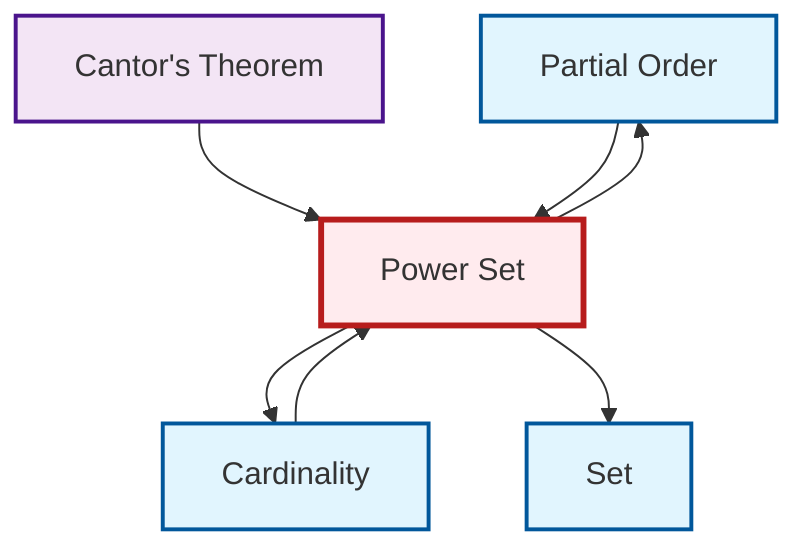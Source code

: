 graph TD
    classDef definition fill:#e1f5fe,stroke:#01579b,stroke-width:2px
    classDef theorem fill:#f3e5f5,stroke:#4a148c,stroke-width:2px
    classDef axiom fill:#fff3e0,stroke:#e65100,stroke-width:2px
    classDef example fill:#e8f5e9,stroke:#1b5e20,stroke-width:2px
    classDef current fill:#ffebee,stroke:#b71c1c,stroke-width:3px
    def-set["Set"]:::definition
    def-partial-order["Partial Order"]:::definition
    def-cardinality["Cardinality"]:::definition
    thm-cantor["Cantor's Theorem"]:::theorem
    def-power-set["Power Set"]:::definition
    thm-cantor --> def-power-set
    def-power-set --> def-cardinality
    def-power-set --> def-set
    def-power-set --> def-partial-order
    def-partial-order --> def-power-set
    def-cardinality --> def-power-set
    class def-power-set current